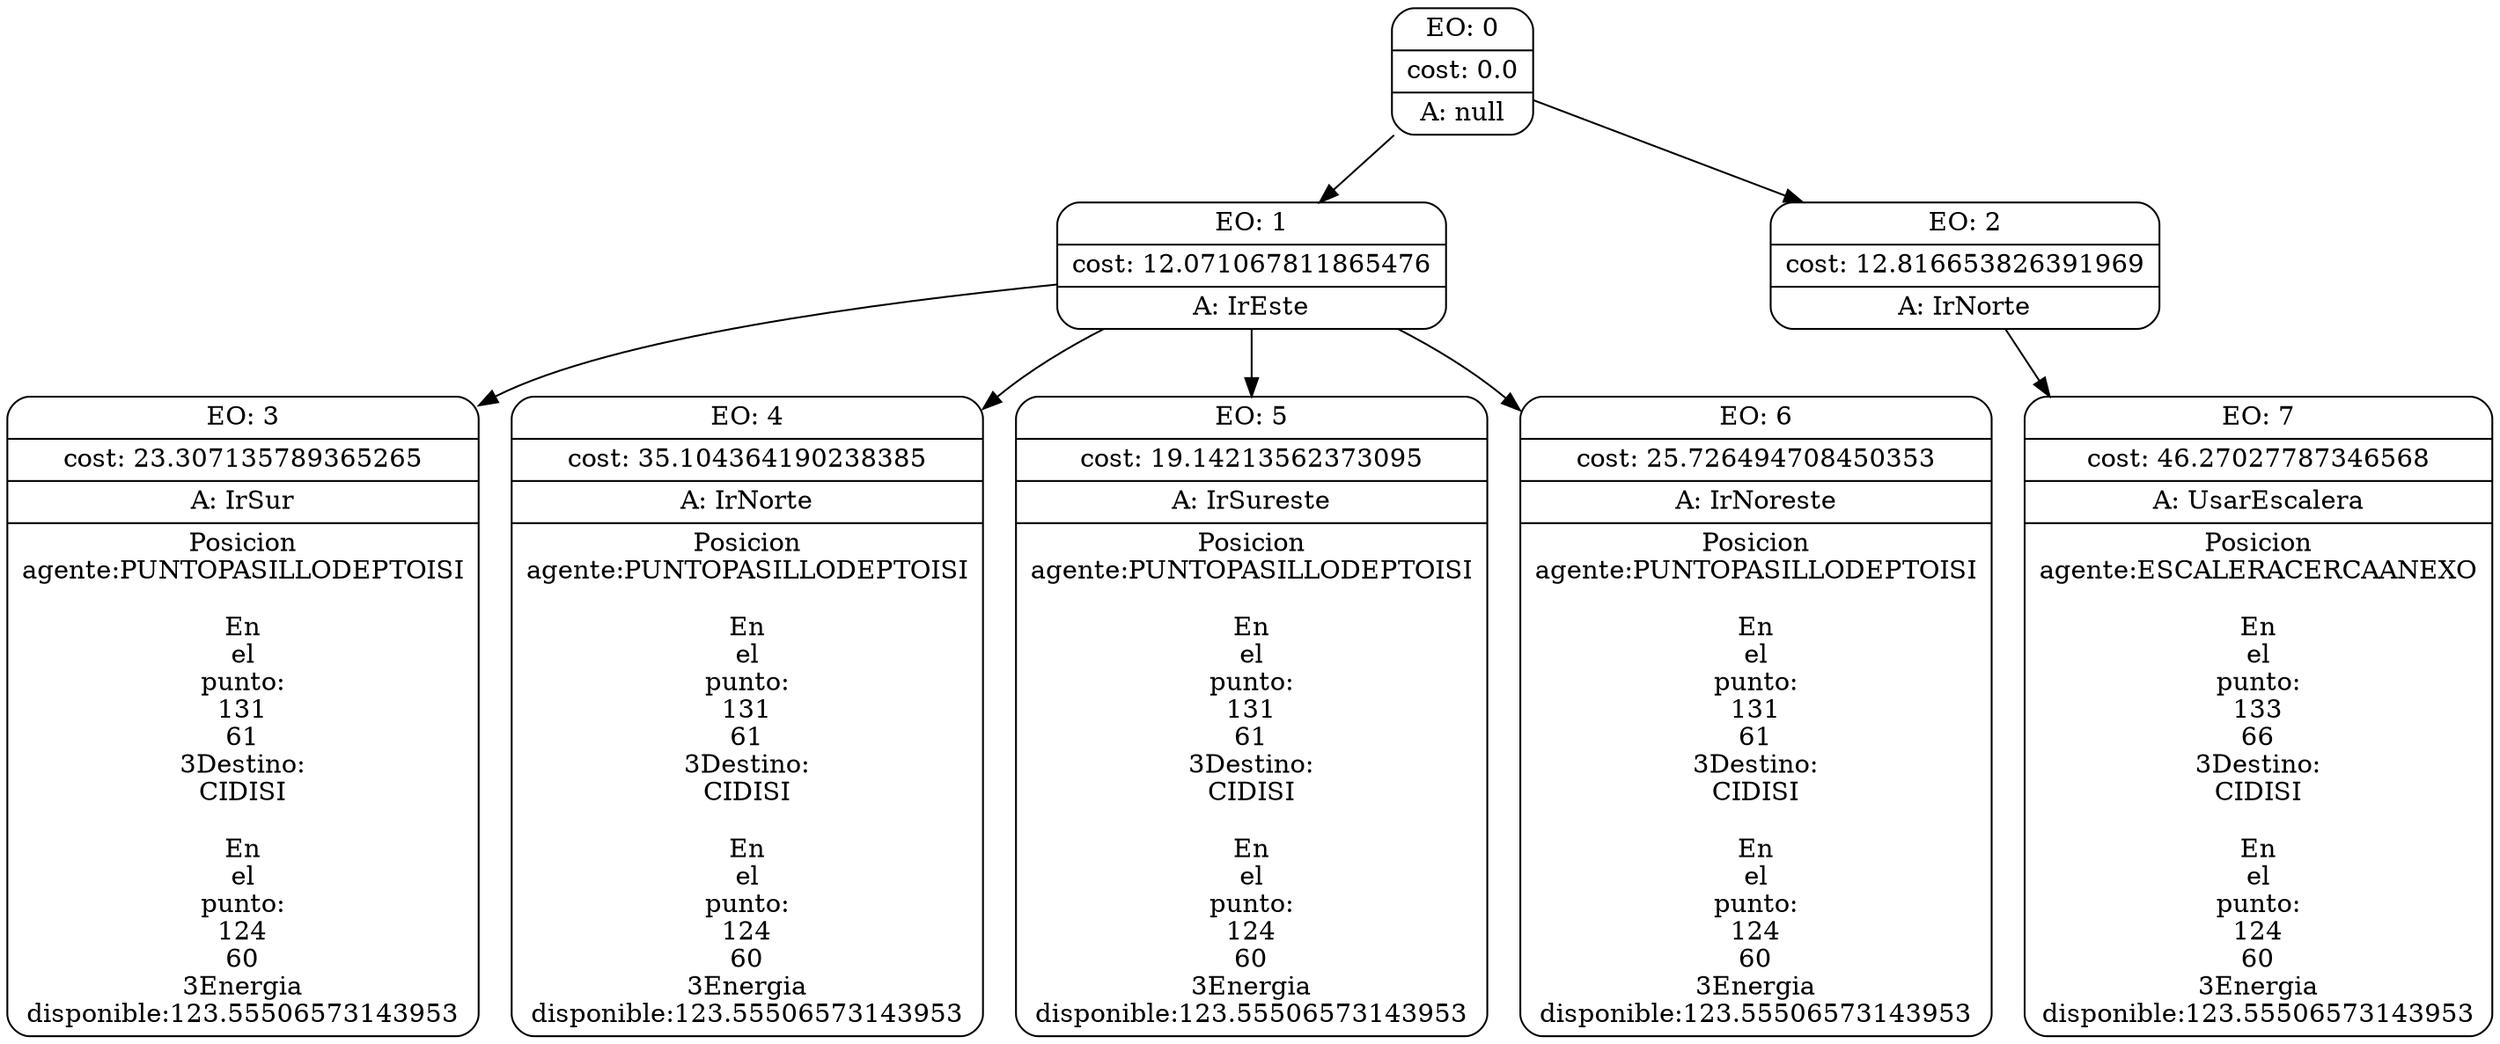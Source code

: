 digraph g {
node [shape = Mrecord];
nodo0[label="{EO: 0|cost: 0.0|A: null}"]
nodo1[label="{EO: 1|cost: 12.071067811865476|A: IrEste}"]
nodo3[label="{EO: 3|cost: 23.307135789365265|A: IrSur|Posicion\nagente:PUNTOPASILLODEPTOISI\n\nEn\nel\npunto:\n131\n61\n3
Destino:\nCIDISI\n\nEn\nel\npunto:\n124\n60\n3
Energia\ndisponible:123.55506573143953
}"]

nodo1 -> nodo3;
nodo4[label="{EO: 4|cost: 35.104364190238385|A: IrNorte|Posicion\nagente:PUNTOPASILLODEPTOISI\n\nEn\nel\npunto:\n131\n61\n3
Destino:\nCIDISI\n\nEn\nel\npunto:\n124\n60\n3
Energia\ndisponible:123.55506573143953
}"]

nodo1 -> nodo4;
nodo5[label="{EO: 5|cost: 19.14213562373095|A: IrSureste|Posicion\nagente:PUNTOPASILLODEPTOISI\n\nEn\nel\npunto:\n131\n61\n3
Destino:\nCIDISI\n\nEn\nel\npunto:\n124\n60\n3
Energia\ndisponible:123.55506573143953
}"]

nodo1 -> nodo5;
nodo6[label="{EO: 6|cost: 25.726494708450353|A: IrNoreste|Posicion\nagente:PUNTOPASILLODEPTOISI\n\nEn\nel\npunto:\n131\n61\n3
Destino:\nCIDISI\n\nEn\nel\npunto:\n124\n60\n3
Energia\ndisponible:123.55506573143953
}"]

nodo1 -> nodo6;

nodo0 -> nodo1;
nodo2[label="{EO: 2|cost: 12.816653826391969|A: IrNorte}"]
nodo7[label="{EO: 7|cost: 46.27027787346568|A: UsarEscalera|Posicion\nagente:ESCALERACERCAANEXO\n\nEn\nel\npunto:\n133\n66\n3
Destino:\nCIDISI\n\nEn\nel\npunto:\n124\n60\n3
Energia\ndisponible:123.55506573143953
}"]

nodo2 -> nodo7;

nodo0 -> nodo2;


}